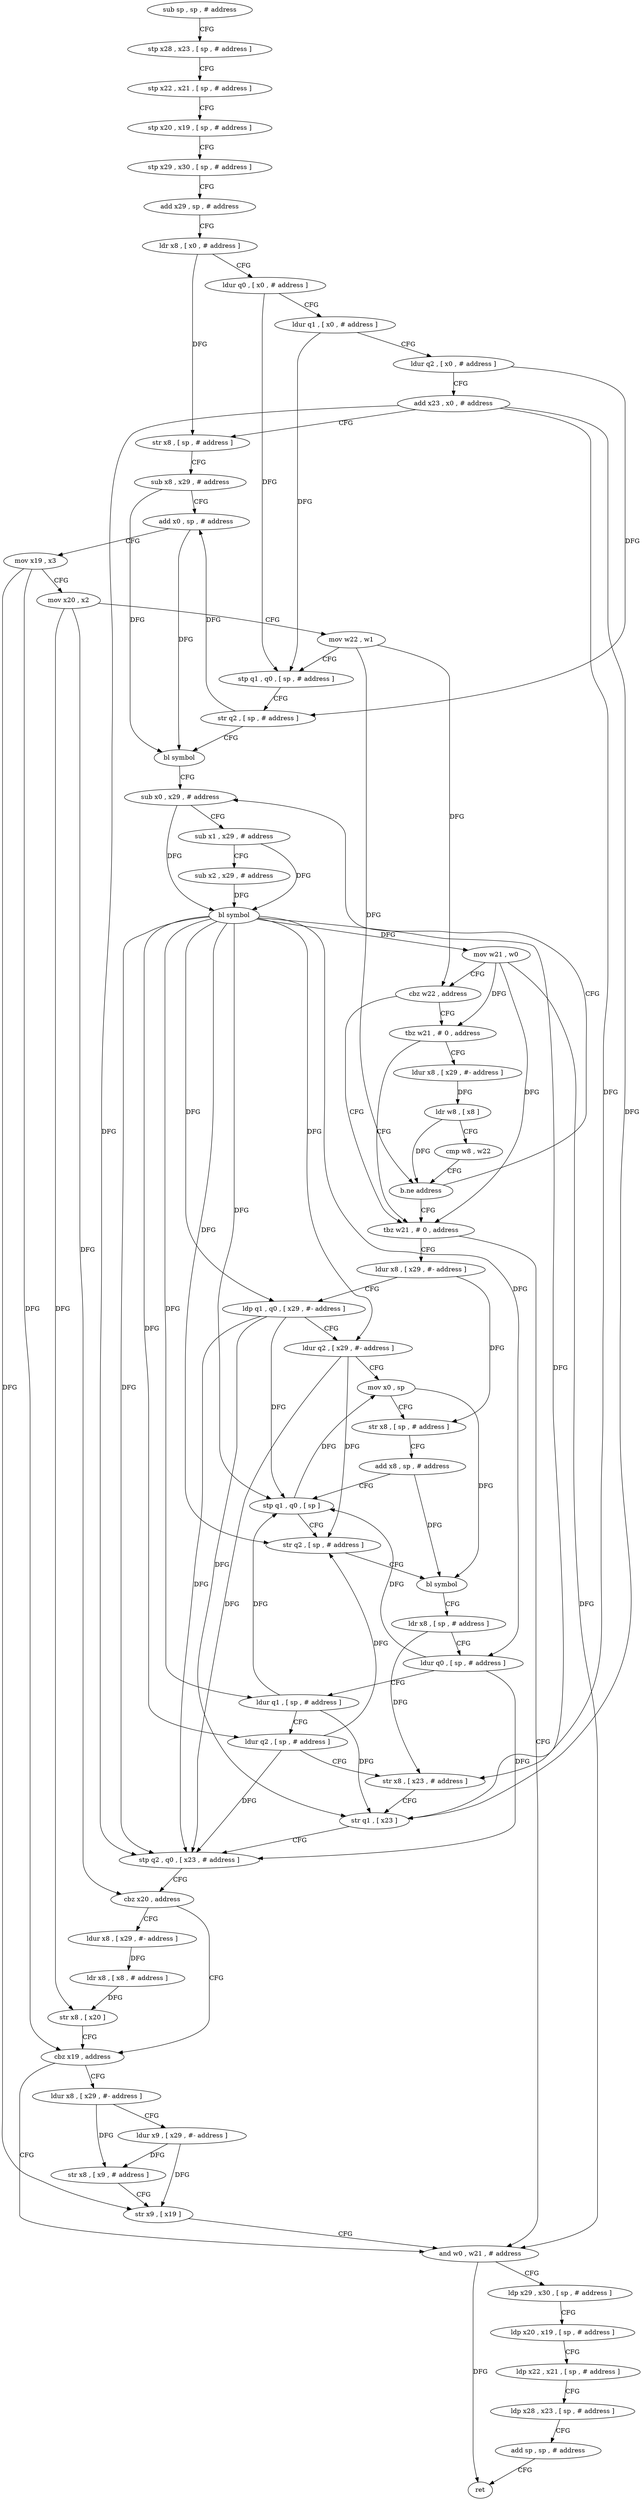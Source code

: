 digraph "func" {
"72092" [label = "sub sp , sp , # address" ]
"72096" [label = "stp x28 , x23 , [ sp , # address ]" ]
"72100" [label = "stp x22 , x21 , [ sp , # address ]" ]
"72104" [label = "stp x20 , x19 , [ sp , # address ]" ]
"72108" [label = "stp x29 , x30 , [ sp , # address ]" ]
"72112" [label = "add x29 , sp , # address" ]
"72116" [label = "ldr x8 , [ x0 , # address ]" ]
"72120" [label = "ldur q0 , [ x0 , # address ]" ]
"72124" [label = "ldur q1 , [ x0 , # address ]" ]
"72128" [label = "ldur q2 , [ x0 , # address ]" ]
"72132" [label = "add x23 , x0 , # address" ]
"72136" [label = "str x8 , [ sp , # address ]" ]
"72140" [label = "sub x8 , x29 , # address" ]
"72144" [label = "add x0 , sp , # address" ]
"72148" [label = "mov x19 , x3" ]
"72152" [label = "mov x20 , x2" ]
"72156" [label = "mov w22 , w1" ]
"72160" [label = "stp q1 , q0 , [ sp , # address ]" ]
"72164" [label = "str q2 , [ sp , # address ]" ]
"72168" [label = "bl symbol" ]
"72172" [label = "sub x0 , x29 , # address" ]
"72216" [label = "tbz w21 , # 0 , address" ]
"72320" [label = "and w0 , w21 , # address" ]
"72220" [label = "ldur x8 , [ x29 , #- address ]" ]
"72196" [label = "tbz w21 , # 0 , address" ]
"72200" [label = "ldur x8 , [ x29 , #- address ]" ]
"72324" [label = "ldp x29 , x30 , [ sp , # address ]" ]
"72328" [label = "ldp x20 , x19 , [ sp , # address ]" ]
"72332" [label = "ldp x22 , x21 , [ sp , # address ]" ]
"72336" [label = "ldp x28 , x23 , [ sp , # address ]" ]
"72340" [label = "add sp , sp , # address" ]
"72344" [label = "ret" ]
"72224" [label = "ldp q1 , q0 , [ x29 , #- address ]" ]
"72228" [label = "ldur q2 , [ x29 , #- address ]" ]
"72232" [label = "mov x0 , sp" ]
"72236" [label = "str x8 , [ sp , # address ]" ]
"72240" [label = "add x8 , sp , # address" ]
"72244" [label = "stp q1 , q0 , [ sp ]" ]
"72248" [label = "str q2 , [ sp , # address ]" ]
"72252" [label = "bl symbol" ]
"72256" [label = "ldr x8 , [ sp , # address ]" ]
"72260" [label = "ldur q0 , [ sp , # address ]" ]
"72264" [label = "ldur q1 , [ sp , # address ]" ]
"72268" [label = "ldur q2 , [ sp , # address ]" ]
"72272" [label = "str x8 , [ x23 , # address ]" ]
"72276" [label = "str q1 , [ x23 ]" ]
"72280" [label = "stp q2 , q0 , [ x23 , # address ]" ]
"72284" [label = "cbz x20 , address" ]
"72300" [label = "cbz x19 , address" ]
"72288" [label = "ldur x8 , [ x29 , #- address ]" ]
"72204" [label = "ldr w8 , [ x8 ]" ]
"72208" [label = "cmp w8 , w22" ]
"72212" [label = "b.ne address" ]
"72304" [label = "ldur x8 , [ x29 , #- address ]" ]
"72292" [label = "ldr x8 , [ x8 , # address ]" ]
"72296" [label = "str x8 , [ x20 ]" ]
"72176" [label = "sub x1 , x29 , # address" ]
"72180" [label = "sub x2 , x29 , # address" ]
"72184" [label = "bl symbol" ]
"72188" [label = "mov w21 , w0" ]
"72192" [label = "cbz w22 , address" ]
"72308" [label = "ldur x9 , [ x29 , #- address ]" ]
"72312" [label = "str x8 , [ x9 , # address ]" ]
"72316" [label = "str x9 , [ x19 ]" ]
"72092" -> "72096" [ label = "CFG" ]
"72096" -> "72100" [ label = "CFG" ]
"72100" -> "72104" [ label = "CFG" ]
"72104" -> "72108" [ label = "CFG" ]
"72108" -> "72112" [ label = "CFG" ]
"72112" -> "72116" [ label = "CFG" ]
"72116" -> "72120" [ label = "CFG" ]
"72116" -> "72136" [ label = "DFG" ]
"72120" -> "72124" [ label = "CFG" ]
"72120" -> "72160" [ label = "DFG" ]
"72124" -> "72128" [ label = "CFG" ]
"72124" -> "72160" [ label = "DFG" ]
"72128" -> "72132" [ label = "CFG" ]
"72128" -> "72164" [ label = "DFG" ]
"72132" -> "72136" [ label = "CFG" ]
"72132" -> "72272" [ label = "DFG" ]
"72132" -> "72276" [ label = "DFG" ]
"72132" -> "72280" [ label = "DFG" ]
"72136" -> "72140" [ label = "CFG" ]
"72140" -> "72144" [ label = "CFG" ]
"72140" -> "72168" [ label = "DFG" ]
"72144" -> "72148" [ label = "CFG" ]
"72144" -> "72168" [ label = "DFG" ]
"72148" -> "72152" [ label = "CFG" ]
"72148" -> "72300" [ label = "DFG" ]
"72148" -> "72316" [ label = "DFG" ]
"72152" -> "72156" [ label = "CFG" ]
"72152" -> "72284" [ label = "DFG" ]
"72152" -> "72296" [ label = "DFG" ]
"72156" -> "72160" [ label = "CFG" ]
"72156" -> "72192" [ label = "DFG" ]
"72156" -> "72212" [ label = "DFG" ]
"72160" -> "72164" [ label = "CFG" ]
"72164" -> "72168" [ label = "CFG" ]
"72164" -> "72144" [ label = "DFG" ]
"72168" -> "72172" [ label = "CFG" ]
"72172" -> "72176" [ label = "CFG" ]
"72172" -> "72184" [ label = "DFG" ]
"72216" -> "72320" [ label = "CFG" ]
"72216" -> "72220" [ label = "CFG" ]
"72320" -> "72324" [ label = "CFG" ]
"72320" -> "72344" [ label = "DFG" ]
"72220" -> "72224" [ label = "CFG" ]
"72220" -> "72236" [ label = "DFG" ]
"72196" -> "72216" [ label = "CFG" ]
"72196" -> "72200" [ label = "CFG" ]
"72200" -> "72204" [ label = "DFG" ]
"72324" -> "72328" [ label = "CFG" ]
"72328" -> "72332" [ label = "CFG" ]
"72332" -> "72336" [ label = "CFG" ]
"72336" -> "72340" [ label = "CFG" ]
"72340" -> "72344" [ label = "CFG" ]
"72224" -> "72228" [ label = "CFG" ]
"72224" -> "72244" [ label = "DFG" ]
"72224" -> "72276" [ label = "DFG" ]
"72224" -> "72280" [ label = "DFG" ]
"72228" -> "72232" [ label = "CFG" ]
"72228" -> "72248" [ label = "DFG" ]
"72228" -> "72280" [ label = "DFG" ]
"72232" -> "72236" [ label = "CFG" ]
"72232" -> "72252" [ label = "DFG" ]
"72236" -> "72240" [ label = "CFG" ]
"72240" -> "72244" [ label = "CFG" ]
"72240" -> "72252" [ label = "DFG" ]
"72244" -> "72248" [ label = "CFG" ]
"72244" -> "72232" [ label = "DFG" ]
"72248" -> "72252" [ label = "CFG" ]
"72252" -> "72256" [ label = "CFG" ]
"72256" -> "72260" [ label = "CFG" ]
"72256" -> "72272" [ label = "DFG" ]
"72260" -> "72264" [ label = "CFG" ]
"72260" -> "72244" [ label = "DFG" ]
"72260" -> "72280" [ label = "DFG" ]
"72264" -> "72268" [ label = "CFG" ]
"72264" -> "72244" [ label = "DFG" ]
"72264" -> "72276" [ label = "DFG" ]
"72268" -> "72272" [ label = "CFG" ]
"72268" -> "72248" [ label = "DFG" ]
"72268" -> "72280" [ label = "DFG" ]
"72272" -> "72276" [ label = "CFG" ]
"72276" -> "72280" [ label = "CFG" ]
"72280" -> "72284" [ label = "CFG" ]
"72284" -> "72300" [ label = "CFG" ]
"72284" -> "72288" [ label = "CFG" ]
"72300" -> "72320" [ label = "CFG" ]
"72300" -> "72304" [ label = "CFG" ]
"72288" -> "72292" [ label = "DFG" ]
"72204" -> "72208" [ label = "CFG" ]
"72204" -> "72212" [ label = "DFG" ]
"72208" -> "72212" [ label = "CFG" ]
"72212" -> "72172" [ label = "CFG" ]
"72212" -> "72216" [ label = "CFG" ]
"72304" -> "72308" [ label = "CFG" ]
"72304" -> "72312" [ label = "DFG" ]
"72292" -> "72296" [ label = "DFG" ]
"72296" -> "72300" [ label = "CFG" ]
"72176" -> "72180" [ label = "CFG" ]
"72176" -> "72184" [ label = "DFG" ]
"72180" -> "72184" [ label = "DFG" ]
"72184" -> "72188" [ label = "DFG" ]
"72184" -> "72224" [ label = "DFG" ]
"72184" -> "72244" [ label = "DFG" ]
"72184" -> "72260" [ label = "DFG" ]
"72184" -> "72280" [ label = "DFG" ]
"72184" -> "72264" [ label = "DFG" ]
"72184" -> "72276" [ label = "DFG" ]
"72184" -> "72228" [ label = "DFG" ]
"72184" -> "72248" [ label = "DFG" ]
"72184" -> "72268" [ label = "DFG" ]
"72188" -> "72192" [ label = "CFG" ]
"72188" -> "72216" [ label = "DFG" ]
"72188" -> "72196" [ label = "DFG" ]
"72188" -> "72320" [ label = "DFG" ]
"72192" -> "72216" [ label = "CFG" ]
"72192" -> "72196" [ label = "CFG" ]
"72308" -> "72312" [ label = "DFG" ]
"72308" -> "72316" [ label = "DFG" ]
"72312" -> "72316" [ label = "CFG" ]
"72316" -> "72320" [ label = "CFG" ]
}
